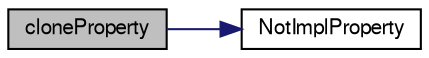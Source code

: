 digraph G
{
  edge [fontname="FreeSans",fontsize="10",labelfontname="FreeSans",labelfontsize="10"];
  node [fontname="FreeSans",fontsize="10",shape=record];
  rankdir="LR";
  Node1 [label="cloneProperty",height=0.2,width=0.4,color="black", fillcolor="grey75", style="filled" fontcolor="black"];
  Node1 -> Node2 [color="midnightblue",fontsize="10",style="solid",fontname="FreeSans"];
  Node2 [label="NotImplProperty",height=0.2,width=0.4,color="black", fillcolor="white", style="filled",URL="$classorg_1_1octave_1_1graphics_1_1_not_impl_property.html#ac81172c21ffc4f9a2b0c0f2c6c1d86e1"];
}
